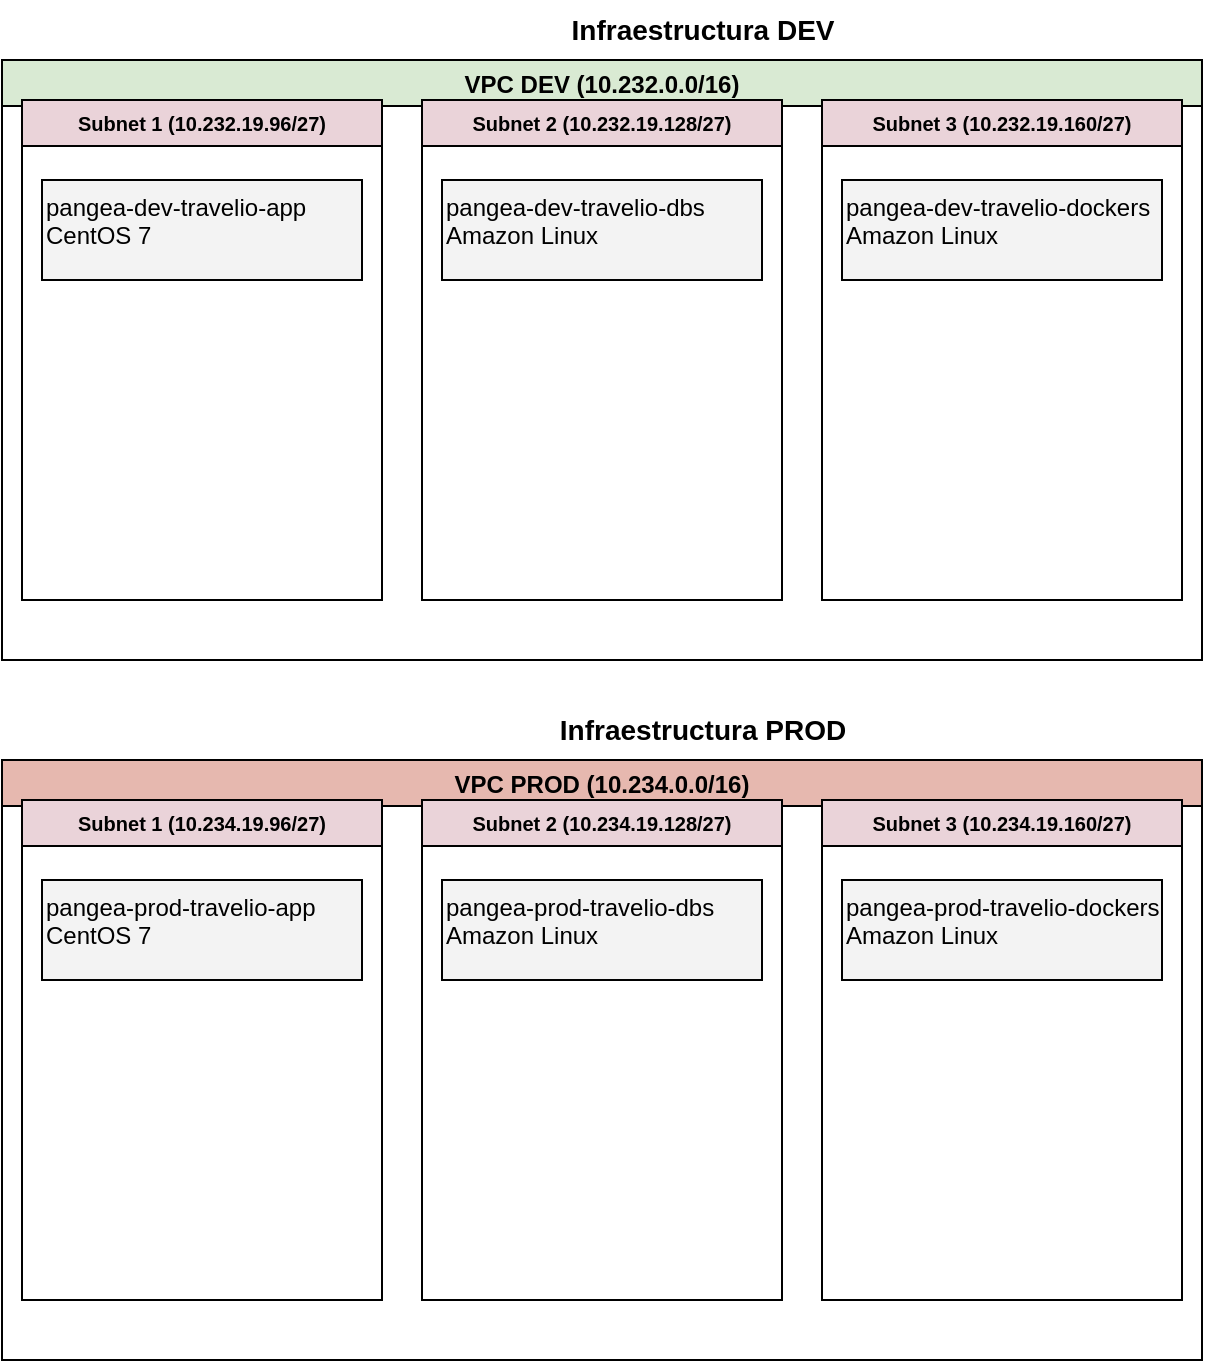 <?xml version="1.0" encoding="UTF-8"?>
<mxfile>
  <diagram id="cloud-infra" name="Infraestructura Travelio">
    <mxGraphModel dx="1090" dy="640" grid="1" gridSize="10" guides="1" tooltips="1" connect="1" arrows="1" fold="1" page="1" pageScale="1" pageWidth="827" pageHeight="1169" math="0" shadow="0">
      <root>
        <mxCell id="0" />
        <mxCell id="1" parent="0" />
        
        <!-- Infraestructura DEV -->
        <mxCell id="2" value="Infraestructura DEV" style="text;html=1;strokeColor=none;fillColor=none;align=center;verticalAlign=middle;fontSize=14;fontStyle=1" vertex="1" parent="1">
          <mxGeometry x="200" y="20" width="400" height="30" as="geometry" />
        </mxCell>

        <mxCell id="3" value="VPC DEV (10.232.0.0/16)" style="swimlane;fillColor=#D9EAD3;horizontal=1;fontSize=12;fontStyle=1" vertex="1" parent="1">
          <mxGeometry x="50" y="50" width="600" height="300" as="geometry" />
        </mxCell>

        <mxCell id="4" value="Subnet 1 (10.232.19.96/27)" style="swimlane;fillColor=#EAD3D9;horizontal=1;fontSize=10" vertex="1" parent="3">
          <mxGeometry x="10" y="20" width="180" height="250" as="geometry" />
        </mxCell>

        <mxCell id="5" value="pangea-dev-travelio-app&#10;CentOS 7" style="text;html=1;strokeColor=#000000;fillColor=#F3F3F3" vertex="1" parent="4">
          <mxGeometry x="10" y="40" width="160" height="50" as="geometry" />
        </mxCell>

        <mxCell id="6" value="Subnet 2 (10.232.19.128/27)" style="swimlane;fillColor=#EAD3D9;horizontal=1;fontSize=10" vertex="1" parent="3">
          <mxGeometry x="210" y="20" width="180" height="250" as="geometry" />
        </mxCell>

        <mxCell id="7" value="pangea-dev-travelio-dbs&#10;Amazon Linux" style="text;html=1;strokeColor=#000000;fillColor=#F3F3F3" vertex="1" parent="6">
          <mxGeometry x="10" y="40" width="160" height="50" as="geometry" />
        </mxCell>

        <mxCell id="8" value="Subnet 3 (10.232.19.160/27)" style="swimlane;fillColor=#EAD3D9;horizontal=1;fontSize=10" vertex="1" parent="3">
          <mxGeometry x="410" y="20" width="180" height="250" as="geometry" />
        </mxCell>

        <mxCell id="9" value="pangea-dev-travelio-dockers&#10;Amazon Linux" style="text;html=1;strokeColor=#000000;fillColor=#F3F3F3" vertex="1" parent="8">
          <mxGeometry x="10" y="40" width="160" height="50" as="geometry" />
        </mxCell>

        <!-- Infraestructura PROD -->
        <mxCell id="10" value="Infraestructura PROD" style="text;html=1;strokeColor=none;fillColor=none;align=center;verticalAlign=middle;fontSize=14;fontStyle=1" vertex="1" parent="1">
          <mxGeometry x="200" y="370" width="400" height="30" as="geometry" />
        </mxCell>

        <mxCell id="11" value="VPC PROD (10.234.0.0/16)" style="swimlane;fillColor=#E6B8AF;horizontal=1;fontSize=12;fontStyle=1" vertex="1" parent="1">
          <mxGeometry x="50" y="400" width="600" height="300" as="geometry" />
        </mxCell>

        <mxCell id="12" value="Subnet 1 (10.234.19.96/27)" style="swimlane;fillColor=#EAD3D9;horizontal=1;fontSize=10" vertex="1" parent="11">
          <mxGeometry x="10" y="20" width="180" height="250" as="geometry" />
        </mxCell>

        <mxCell id="13" value="pangea-prod-travelio-app&#10;CentOS 7" style="text;html=1;strokeColor=#000000;fillColor=#F3F3F3" vertex="1" parent="12">
          <mxGeometry x="10" y="40" width="160" height="50" as="geometry" />
        </mxCell>

        <mxCell id="14" value="Subnet 2 (10.234.19.128/27)" style="swimlane;fillColor=#EAD3D9;horizontal=1;fontSize=10" vertex="1" parent="11">
          <mxGeometry x="210" y="20" width="180" height="250" as="geometry" />
        </mxCell>

        <mxCell id="15" value="pangea-prod-travelio-dbs&#10;Amazon Linux" style="text;html=1;strokeColor=#000000;fillColor=#F3F3F3" vertex="1" parent="14">
          <mxGeometry x="10" y="40" width="160" height="50" as="geometry" />
        </mxCell>

        <mxCell id="16" value="Subnet 3 (10.234.19.160/27)" style="swimlane;fillColor=#EAD3D9;horizontal=1;fontSize=10" vertex="1" parent="11">
          <mxGeometry x="410" y="20" width="180" height="250" as="geometry" />
        </mxCell>

        <mxCell id="17" value="pangea-prod-travelio-dockers&#10;Amazon Linux" style="text;html=1;strokeColor=#000000;fillColor=#F3F3F3" vertex="1" parent="16">
          <mxGeometry x="10" y="40" width="160" height="50" as="geometry" />
        </mxCell>

      </root>
    </mxGraphModel>
  </diagram>
</mxfile>
